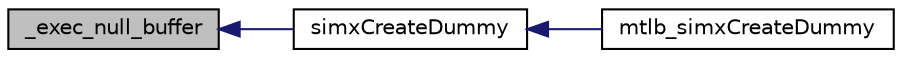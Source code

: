 digraph "_exec_null_buffer"
{
  edge [fontname="Helvetica",fontsize="10",labelfontname="Helvetica",labelfontsize="10"];
  node [fontname="Helvetica",fontsize="10",shape=record];
  rankdir="LR";
  Node1 [label="_exec_null_buffer",height=0.2,width=0.4,color="black", fillcolor="grey75", style="filled" fontcolor="black"];
  Node1 -> Node2 [dir="back",color="midnightblue",fontsize="10",style="solid",fontname="Helvetica"];
  Node2 [label="simxCreateDummy",height=0.2,width=0.4,color="black", fillcolor="white", style="filled",URL="$ext_api_8h.html#a82649f82fdb3aeab83e5de1be27975a2"];
  Node2 -> Node3 [dir="back",color="midnightblue",fontsize="10",style="solid",fontname="Helvetica"];
  Node3 [label="mtlb_simxCreateDummy",height=0.2,width=0.4,color="black", fillcolor="white", style="filled",URL="$ext_api_8h.html#adc92fb4bcf2faaf19790dca5c8150afe"];
}
